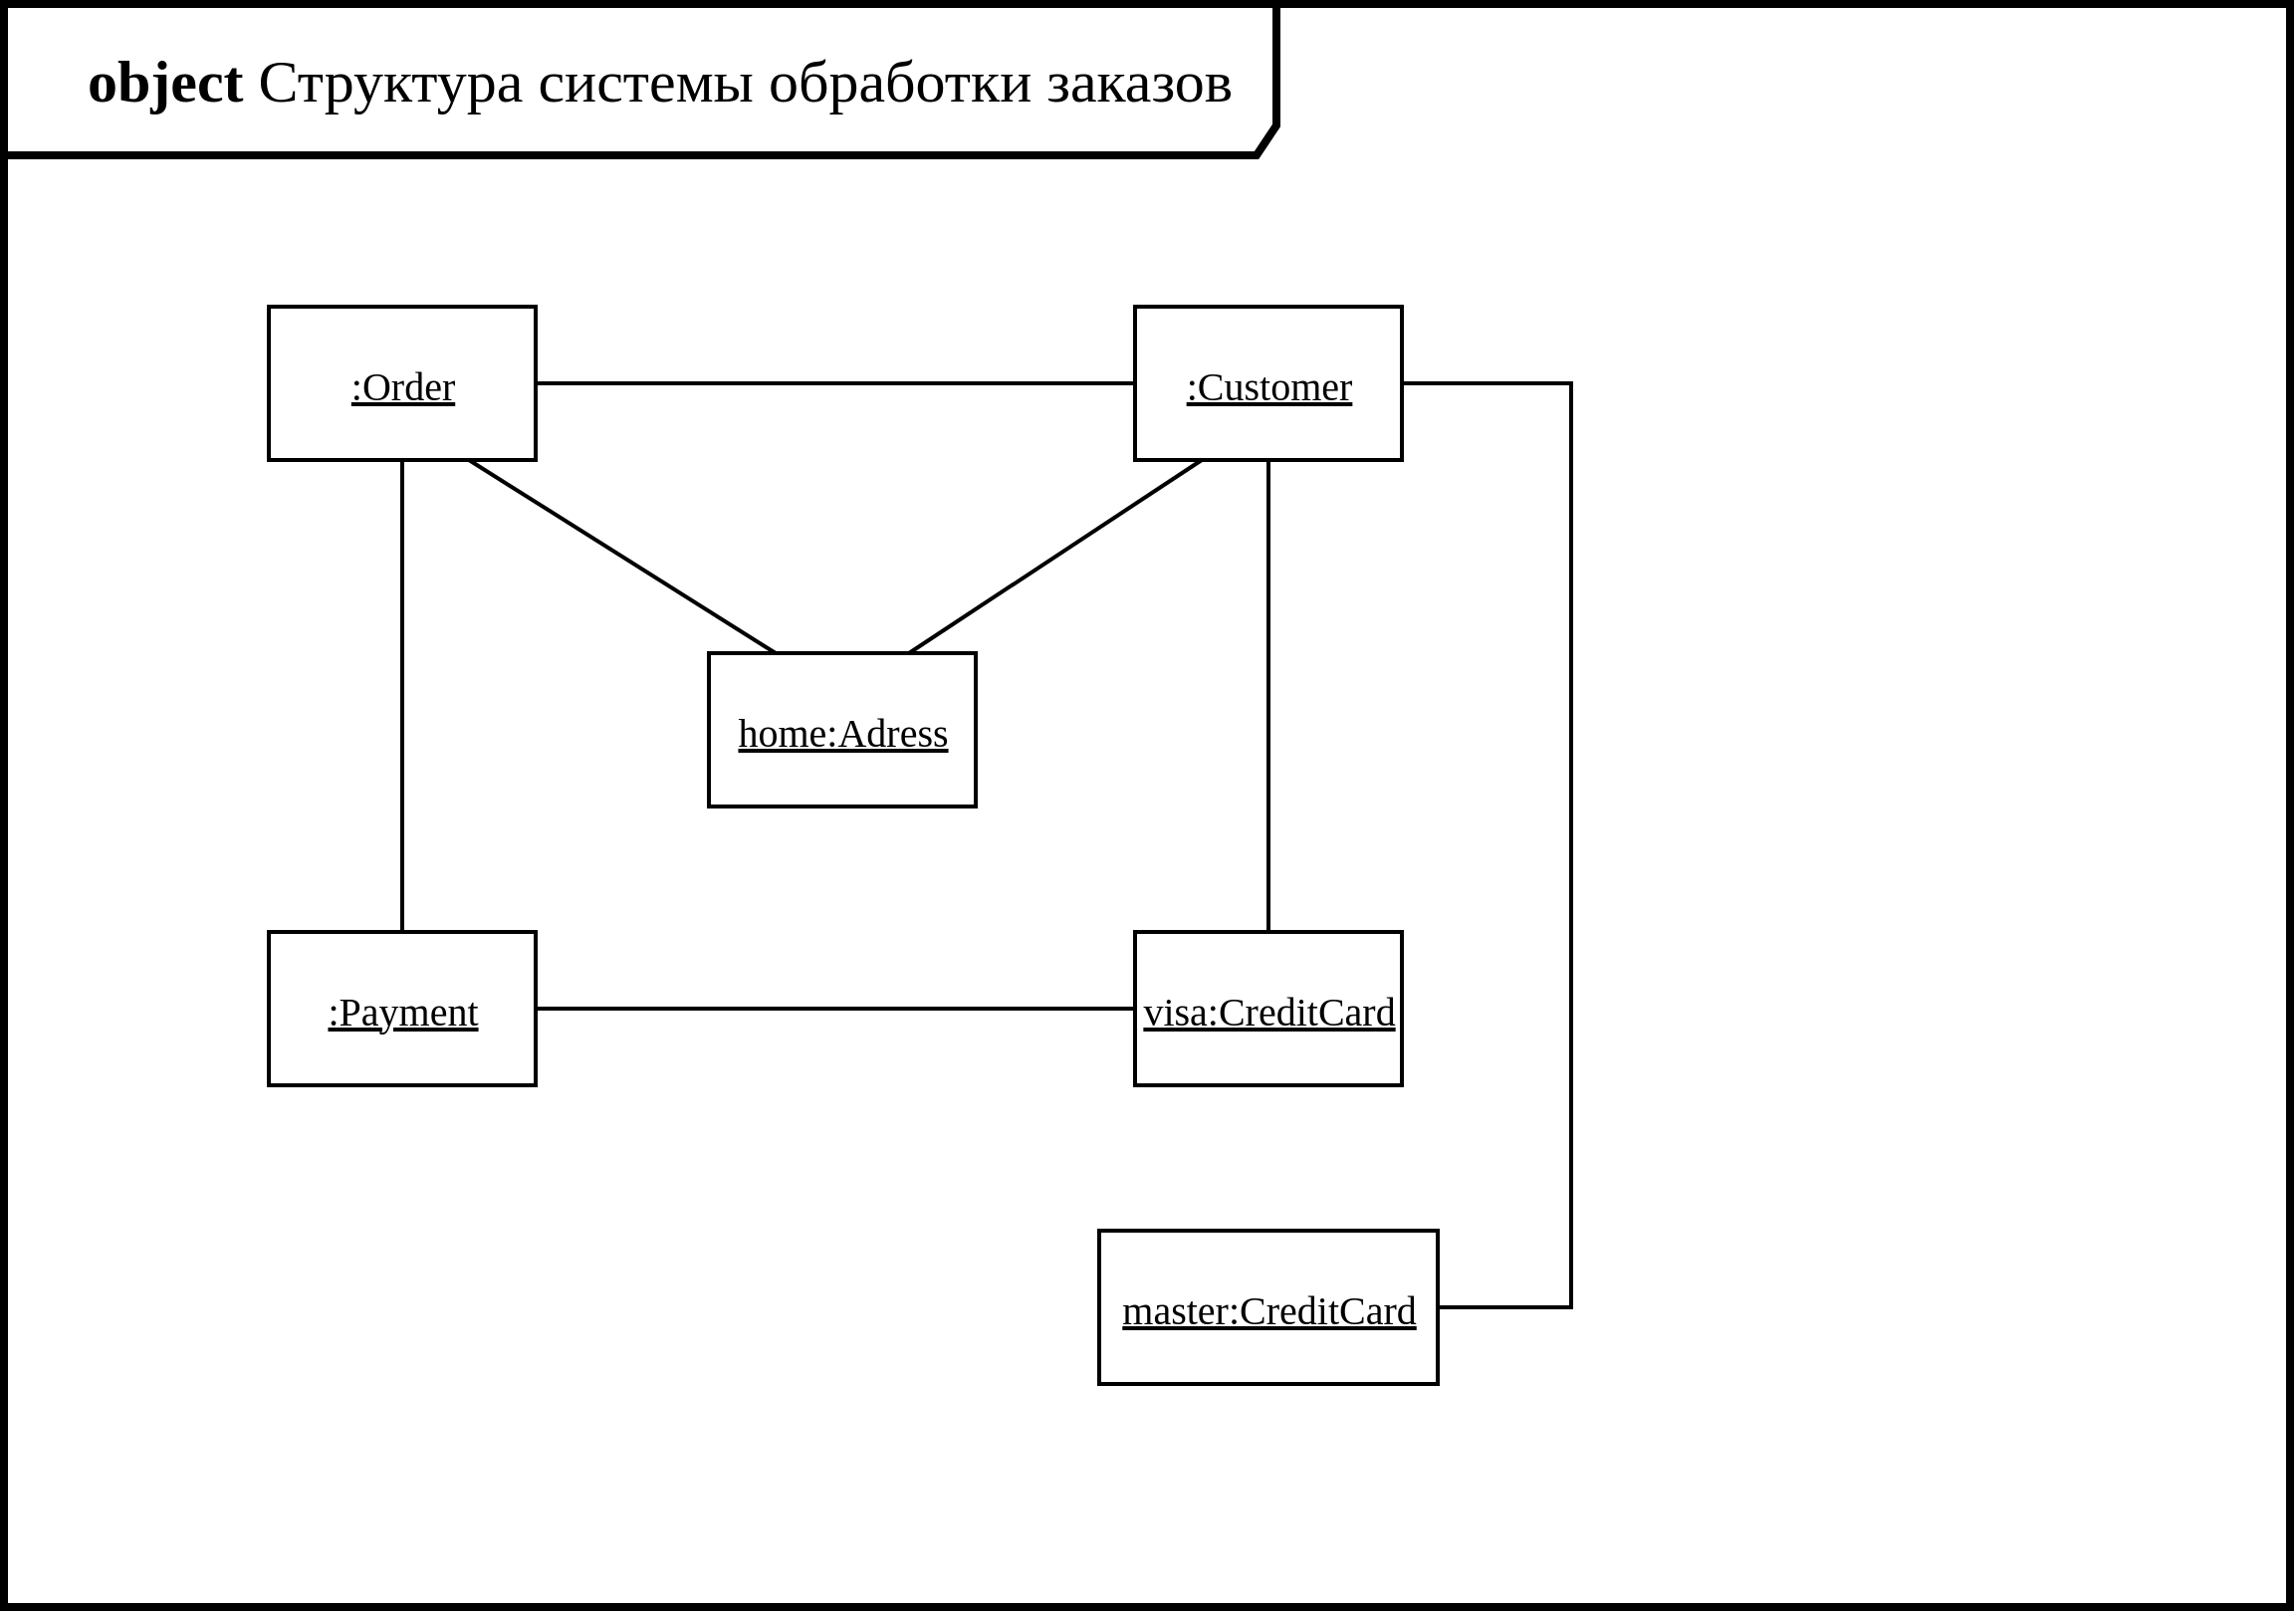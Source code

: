 <mxfile version="13.0.7" type="device"><diagram id="Vt9HUmEnwP5QDqYVvvho" name="Страница 1"><mxGraphModel dx="1574" dy="1006" grid="0" gridSize="10" guides="1" tooltips="1" connect="1" arrows="1" fold="1" page="1" pageScale="1" pageWidth="1169" pageHeight="827" background="#ffffff" math="0" shadow="0"><root><mxCell id="0"/><mxCell id="1" parent="0"/><mxCell id="7bKd6x581wO9YHh1hYpm-1" value="&lt;blockquote style=&quot;margin: 0 0 0 40px ; border: none ; padding: 0px&quot;&gt;&lt;b&gt;object &lt;/b&gt;Структура системы обработки заказов&lt;/blockquote&gt;" style="shape=umlFrame;whiteSpace=wrap;html=1;fillColor=none;strokeWidth=4;strokeColor=#000000;fontFamily=Times New Roman;fontSize=30;width=639;height=76;fontColor=#000000;align=left;" vertex="1" parent="1"><mxGeometry x="10" y="11" width="1148" height="805" as="geometry"/></mxCell><mxCell id="7bKd6x581wO9YHh1hYpm-10" style="edgeStyle=orthogonalEdgeStyle;rounded=0;orthogonalLoop=1;jettySize=auto;html=1;exitX=1;exitY=0.5;exitDx=0;exitDy=0;entryX=0;entryY=0.5;entryDx=0;entryDy=0;endArrow=none;endFill=0;strokeColor=#000000;strokeWidth=2;" edge="1" parent="1" source="7bKd6x581wO9YHh1hYpm-2" target="7bKd6x581wO9YHh1hYpm-3"><mxGeometry relative="1" as="geometry"/></mxCell><mxCell id="7bKd6x581wO9YHh1hYpm-13" style="rounded=0;orthogonalLoop=1;jettySize=auto;html=1;exitX=0.75;exitY=1;exitDx=0;exitDy=0;entryX=0.25;entryY=0;entryDx=0;entryDy=0;endArrow=none;endFill=0;strokeColor=#000000;strokeWidth=2;" edge="1" parent="1" source="7bKd6x581wO9YHh1hYpm-2" target="7bKd6x581wO9YHh1hYpm-12"><mxGeometry relative="1" as="geometry"/></mxCell><mxCell id="7bKd6x581wO9YHh1hYpm-2" value="&lt;u&gt;:Order&lt;/u&gt;" style="html=1;strokeColor=#000000;strokeWidth=2;fillColor=none;fontFamily=Times New Roman;fontColor=#000000;fontSize=20;" vertex="1" parent="1"><mxGeometry x="143" y="163" width="134" height="77" as="geometry"/></mxCell><mxCell id="7bKd6x581wO9YHh1hYpm-9" style="edgeStyle=orthogonalEdgeStyle;rounded=0;orthogonalLoop=1;jettySize=auto;html=1;exitX=0.5;exitY=0;exitDx=0;exitDy=0;entryX=0.5;entryY=1;entryDx=0;entryDy=0;endArrow=none;endFill=0;strokeColor=#000000;strokeWidth=2;" edge="1" parent="1" source="7bKd6x581wO9YHh1hYpm-4" target="7bKd6x581wO9YHh1hYpm-2"><mxGeometry relative="1" as="geometry"/></mxCell><mxCell id="7bKd6x581wO9YHh1hYpm-4" value=":Payment" style="html=1;strokeColor=#000000;strokeWidth=2;fillColor=none;fontFamily=Times New Roman;fontColor=#000000;fontSize=20;fontStyle=4" vertex="1" parent="1"><mxGeometry x="143" y="477" width="134" height="77" as="geometry"/></mxCell><mxCell id="7bKd6x581wO9YHh1hYpm-3" value=":Customer" style="html=1;strokeColor=#000000;strokeWidth=2;fillColor=none;fontFamily=Times New Roman;fontColor=#000000;fontSize=20;fontStyle=4" vertex="1" parent="1"><mxGeometry x="578" y="163" width="134" height="77" as="geometry"/></mxCell><mxCell id="7bKd6x581wO9YHh1hYpm-7" style="edgeStyle=orthogonalEdgeStyle;rounded=0;orthogonalLoop=1;jettySize=auto;html=1;exitX=0.5;exitY=0;exitDx=0;exitDy=0;entryX=0.5;entryY=1;entryDx=0;entryDy=0;strokeWidth=2;strokeColor=#000000;endArrow=none;endFill=0;" edge="1" parent="1" source="7bKd6x581wO9YHh1hYpm-5" target="7bKd6x581wO9YHh1hYpm-3"><mxGeometry relative="1" as="geometry"/></mxCell><mxCell id="7bKd6x581wO9YHh1hYpm-8" style="edgeStyle=orthogonalEdgeStyle;rounded=0;orthogonalLoop=1;jettySize=auto;html=1;exitX=0;exitY=0.5;exitDx=0;exitDy=0;entryX=1;entryY=0.5;entryDx=0;entryDy=0;endArrow=none;endFill=0;strokeColor=#000000;strokeWidth=2;" edge="1" parent="1" source="7bKd6x581wO9YHh1hYpm-5" target="7bKd6x581wO9YHh1hYpm-4"><mxGeometry relative="1" as="geometry"/></mxCell><mxCell id="7bKd6x581wO9YHh1hYpm-5" value="visa:CreditCard" style="html=1;strokeColor=#000000;strokeWidth=2;fillColor=none;fontFamily=Times New Roman;fontColor=#000000;fontSize=20;fontStyle=4" vertex="1" parent="1"><mxGeometry x="578" y="477" width="134" height="77" as="geometry"/></mxCell><mxCell id="7bKd6x581wO9YHh1hYpm-11" style="edgeStyle=orthogonalEdgeStyle;rounded=0;orthogonalLoop=1;jettySize=auto;html=1;exitX=1;exitY=0.5;exitDx=0;exitDy=0;entryX=1;entryY=0.5;entryDx=0;entryDy=0;endArrow=none;endFill=0;strokeColor=#000000;strokeWidth=2;" edge="1" parent="1" source="7bKd6x581wO9YHh1hYpm-6" target="7bKd6x581wO9YHh1hYpm-3"><mxGeometry relative="1" as="geometry"><Array as="points"><mxPoint x="797" y="666"/><mxPoint x="797" y="202"/></Array></mxGeometry></mxCell><mxCell id="7bKd6x581wO9YHh1hYpm-6" value="master:CreditCard" style="html=1;strokeColor=#000000;strokeWidth=2;fillColor=none;fontFamily=Times New Roman;fontColor=#000000;fontSize=20;fontStyle=4" vertex="1" parent="1"><mxGeometry x="560" y="627" width="170" height="77" as="geometry"/></mxCell><mxCell id="7bKd6x581wO9YHh1hYpm-14" style="edgeStyle=none;rounded=0;orthogonalLoop=1;jettySize=auto;html=1;exitX=0.75;exitY=0;exitDx=0;exitDy=0;entryX=0.25;entryY=1;entryDx=0;entryDy=0;endArrow=none;endFill=0;strokeColor=#000000;strokeWidth=2;" edge="1" parent="1" source="7bKd6x581wO9YHh1hYpm-12" target="7bKd6x581wO9YHh1hYpm-3"><mxGeometry relative="1" as="geometry"/></mxCell><mxCell id="7bKd6x581wO9YHh1hYpm-12" value="home:Adress" style="html=1;strokeColor=#000000;strokeWidth=2;fillColor=none;fontFamily=Times New Roman;fontColor=#000000;fontSize=20;fontStyle=4" vertex="1" parent="1"><mxGeometry x="364" y="337" width="134" height="77" as="geometry"/></mxCell></root></mxGraphModel></diagram></mxfile>